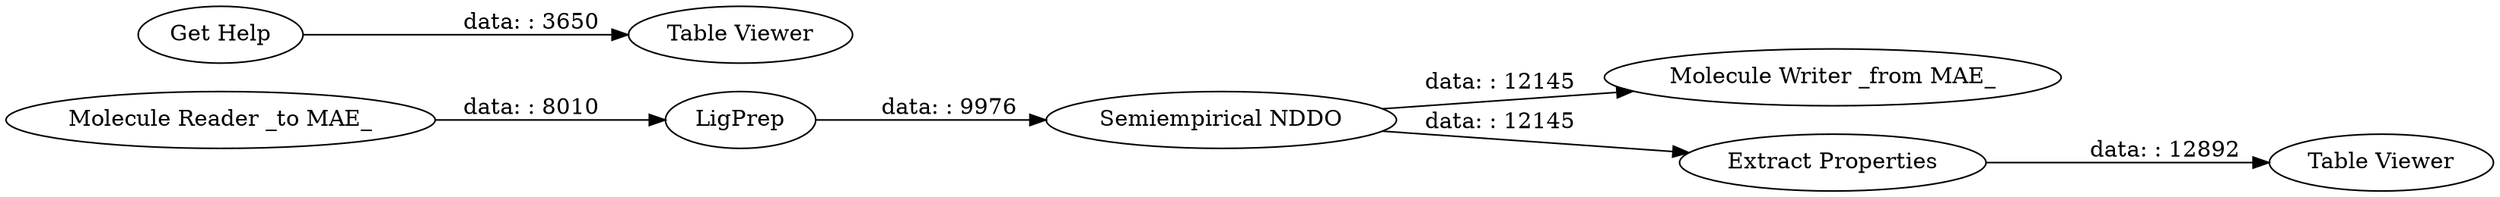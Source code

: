 digraph {
	"2506644969766870633_8458" [label="Molecule Writer _from MAE_"]
	"2506644969766870633_15211" [label="Table Viewer"]
	"2506644969766870633_15210" [label="Get Help"]
	"2506644969766870633_8464" [label="Table Viewer"]
	"2506644969766870633_8460" [label=LigPrep]
	"2506644969766870633_8462" [label="Semiempirical NDDO"]
	"2506644969766870633_8463" [label="Extract Properties"]
	"2506644969766870633_8459" [label="Molecule Reader _to MAE_"]
	"2506644969766870633_8460" -> "2506644969766870633_8462" [label="data: : 9976"]
	"2506644969766870633_8459" -> "2506644969766870633_8460" [label="data: : 8010"]
	"2506644969766870633_15210" -> "2506644969766870633_15211" [label="data: : 3650"]
	"2506644969766870633_8463" -> "2506644969766870633_8464" [label="data: : 12892"]
	"2506644969766870633_8462" -> "2506644969766870633_8458" [label="data: : 12145"]
	"2506644969766870633_8462" -> "2506644969766870633_8463" [label="data: : 12145"]
	rankdir=LR
}

